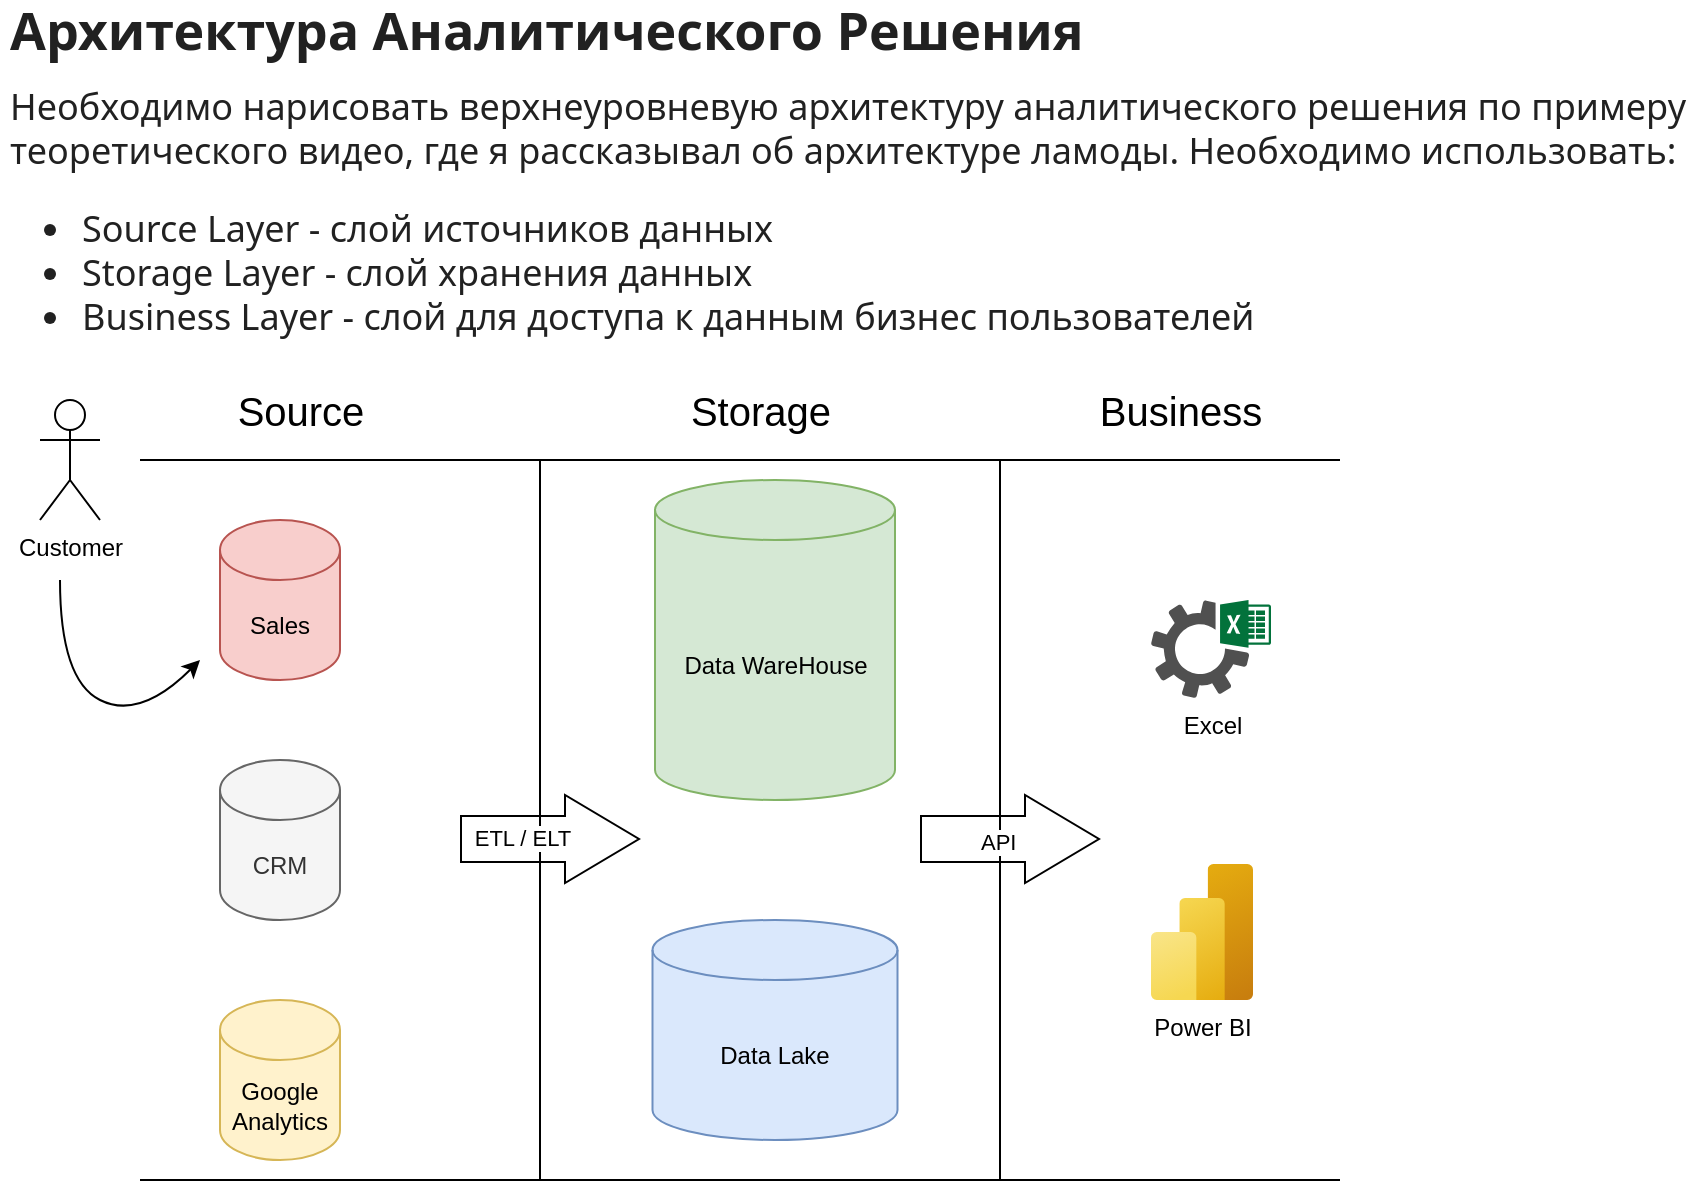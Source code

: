 <mxfile version="23.1.5" type="device">
  <diagram name="Page-1" id="7bckxp6A1BRrvFRm-x1-">
    <mxGraphModel dx="937" dy="653" grid="1" gridSize="10" guides="1" tooltips="1" connect="1" arrows="1" fold="1" page="1" pageScale="1" pageWidth="850" pageHeight="1100" math="0" shadow="0">
      <root>
        <mxCell id="0" />
        <mxCell id="1" parent="0" />
        <mxCell id="uPtcHXvR5QWXQvWITg4g-1" value="Google&lt;br&gt;Analytics" style="shape=cylinder3;whiteSpace=wrap;html=1;boundedLbl=1;backgroundOutline=1;size=15;fillColor=#fff2cc;strokeColor=#d6b656;" vertex="1" parent="1">
          <mxGeometry x="120" y="510" width="60" height="80" as="geometry" />
        </mxCell>
        <mxCell id="uPtcHXvR5QWXQvWITg4g-2" value="Sales" style="shape=cylinder3;whiteSpace=wrap;html=1;boundedLbl=1;backgroundOutline=1;size=15;fillColor=#f8cecc;strokeColor=#b85450;" vertex="1" parent="1">
          <mxGeometry x="120" y="270" width="60" height="80" as="geometry" />
        </mxCell>
        <mxCell id="uPtcHXvR5QWXQvWITg4g-3" value="CRM" style="shape=cylinder3;whiteSpace=wrap;html=1;boundedLbl=1;backgroundOutline=1;size=15;fillColor=#f5f5f5;fontColor=#333333;strokeColor=#666666;" vertex="1" parent="1">
          <mxGeometry x="120" y="390" width="60" height="80" as="geometry" />
        </mxCell>
        <mxCell id="uPtcHXvR5QWXQvWITg4g-4" value="" style="endArrow=none;html=1;rounded=0;" edge="1" parent="1">
          <mxGeometry width="50" height="50" relative="1" as="geometry">
            <mxPoint x="280" y="600" as="sourcePoint" />
            <mxPoint x="280" y="240" as="targetPoint" />
          </mxGeometry>
        </mxCell>
        <mxCell id="uPtcHXvR5QWXQvWITg4g-5" value="" style="endArrow=none;html=1;rounded=0;" edge="1" parent="1">
          <mxGeometry width="50" height="50" relative="1" as="geometry">
            <mxPoint x="510" y="600" as="sourcePoint" />
            <mxPoint x="510" y="240" as="targetPoint" />
          </mxGeometry>
        </mxCell>
        <mxCell id="uPtcHXvR5QWXQvWITg4g-6" value="&lt;h2 style=&quot;line-height: var(--jp-content-heading-line-height); margin: var(--jp-content-heading-margin-top) 0 var(--jp-content-heading-margin-bottom) 0; caret-color: rgba(0, 0, 0, 0.87); color: rgba(0, 0, 0, 0.87); font-family: system-ui, -apple-system, blinkmacsystemfont, &amp;quot;Segoe UI&amp;quot;, helvetica, arial, sans-serif, &amp;quot;Apple Color Emoji&amp;quot;, &amp;quot;Segoe UI Emoji&amp;quot;, &amp;quot;Segoe UI Symbol&amp;quot;; font-size: 26px;&quot; id=&quot;Архитектура-Аналитического-Решения&quot;&gt;&lt;font style=&quot;font-size: 26px;&quot;&gt;Архитектура Аналитического Решения&lt;a style=&quot;text-decoration-line: none; visibility: hidden; margin-left: 8px;&quot; class=&quot;jp-InternalAnchorLink&quot; href=&quot;http://localhost:8888/lab/tree/Desktop/DataAnalitycs/Getting%20Started%20with%20Analytics%20(Data)%20Engineering/data-engineering/DE-101%20Modules/Module01/DE%20-%20101%20Lab%201.1/readme.md#%D0%90%D1%80%D1%85%D0%B8%D1%82%D0%B5%D0%BA%D1%82%D1%83%D1%80%D0%B0-%D0%90%D0%BD%D0%B0%D0%BB%D0%B8%D1%82%D0%B8%D1%87%D0%B5%D1%81%D0%BA%D0%BE%D0%B3%D0%BE-%D0%A0%D0%B5%D1%88%D0%B5%D0%BD%D0%B8%D1%8F&quot; target=&quot;_self&quot;&gt;&lt;/a&gt;&lt;/font&gt;&lt;/h2&gt;&lt;h1 style=&quot;font-size: 18px;&quot;&gt;&lt;p style=&quot;margin: 0px 0px 1em; caret-color: rgba(0, 0, 0, 0.87); color: rgba(0, 0, 0, 0.87); font-family: system-ui, -apple-system, blinkmacsystemfont, &amp;quot;Segoe UI&amp;quot;, helvetica, arial, sans-serif, &amp;quot;Apple Color Emoji&amp;quot;, &amp;quot;Segoe UI Emoji&amp;quot;, &amp;quot;Segoe UI Symbol&amp;quot;;&quot;&gt;&lt;span style=&quot;font-weight: normal;&quot;&gt;Необходимо нарисовать верхнеуровневую архитектуру аналитического решения по примеру теоретического видео, где я рассказывал об архитектуре ламоды. Необходимо использовать:&lt;/span&gt;&lt;/p&gt;&lt;ul style=&quot;list-style: outside; margin-bottom: 1em; padding-left: 2em; caret-color: rgba(0, 0, 0, 0.87); color: rgba(0, 0, 0, 0.87); font-family: system-ui, -apple-system, blinkmacsystemfont, &amp;quot;Segoe UI&amp;quot;, helvetica, arial, sans-serif, &amp;quot;Apple Color Emoji&amp;quot;, &amp;quot;Segoe UI Emoji&amp;quot;, &amp;quot;Segoe UI Symbol&amp;quot;;&quot;&gt;&lt;li&gt;&lt;span style=&quot;font-weight: normal;&quot;&gt;Source Layer - слой источников данных&lt;/span&gt;&lt;/li&gt;&lt;li style=&quot;font-weight: 400;&quot;&gt;Storage Layer - слой хранения данных&amp;nbsp;&lt;/li&gt;&lt;li style=&quot;font-weight: 400;&quot;&gt;Business Layer - слой для доступа к данным бизнес пользователей&lt;/li&gt;&lt;/ul&gt;&lt;/h1&gt;" style="text;html=1;spacing=5;spacingTop=-20;whiteSpace=wrap;overflow=hidden;rounded=0;" vertex="1" parent="1">
          <mxGeometry x="10" y="20" width="850" height="170" as="geometry" />
        </mxCell>
        <mxCell id="uPtcHXvR5QWXQvWITg4g-7" value="Storage" style="text;html=1;align=center;verticalAlign=middle;rounded=0;fontSize=20;" vertex="1" parent="1">
          <mxGeometry x="360" y="200" width="60" height="30" as="geometry" />
        </mxCell>
        <mxCell id="uPtcHXvR5QWXQvWITg4g-8" value="Source" style="text;align=center;verticalAlign=middle;rounded=0;fontSize=20;html=1;" vertex="1" parent="1">
          <mxGeometry x="130" y="200" width="60" height="30" as="geometry" />
        </mxCell>
        <mxCell id="uPtcHXvR5QWXQvWITg4g-10" value="&lt;font style=&quot;font-size: 20px;&quot;&gt;Business&lt;/font&gt;" style="text;html=1;align=center;verticalAlign=middle;resizable=0;points=[];autosize=1;strokeColor=none;fillColor=none;" vertex="1" parent="1">
          <mxGeometry x="550" y="195" width="100" height="40" as="geometry" />
        </mxCell>
        <mxCell id="uPtcHXvR5QWXQvWITg4g-11" value="" style="endArrow=none;html=1;rounded=0;" edge="1" parent="1">
          <mxGeometry width="50" height="50" relative="1" as="geometry">
            <mxPoint x="80" y="240" as="sourcePoint" />
            <mxPoint x="680" y="240" as="targetPoint" />
          </mxGeometry>
        </mxCell>
        <mxCell id="uPtcHXvR5QWXQvWITg4g-13" value="" style="shape=flexArrow;endArrow=classic;html=1;rounded=0;width=23;endSize=12;" edge="1" parent="1">
          <mxGeometry width="50" height="50" relative="1" as="geometry">
            <mxPoint x="240" y="429.5" as="sourcePoint" />
            <mxPoint x="330" y="429.5" as="targetPoint" />
          </mxGeometry>
        </mxCell>
        <mxCell id="uPtcHXvR5QWXQvWITg4g-14" value="ETL / ELT" style="edgeLabel;html=1;align=center;verticalAlign=middle;resizable=0;points=[];" vertex="1" connectable="0" parent="uPtcHXvR5QWXQvWITg4g-13">
          <mxGeometry x="-0.59" relative="1" as="geometry">
            <mxPoint x="12" y="-1" as="offset" />
          </mxGeometry>
        </mxCell>
        <mxCell id="uPtcHXvR5QWXQvWITg4g-15" value="Data WareHouse" style="shape=cylinder3;whiteSpace=wrap;html=1;boundedLbl=1;backgroundOutline=1;size=15;fillColor=#d5e8d4;strokeColor=#82b366;" vertex="1" parent="1">
          <mxGeometry x="337.5" y="250" width="120" height="160" as="geometry" />
        </mxCell>
        <mxCell id="uPtcHXvR5QWXQvWITg4g-16" value="Customer" style="shape=umlActor;verticalLabelPosition=bottom;verticalAlign=top;html=1;outlineConnect=0;" vertex="1" parent="1">
          <mxGeometry x="30" y="210" width="30" height="60" as="geometry" />
        </mxCell>
        <mxCell id="uPtcHXvR5QWXQvWITg4g-20" value="" style="curved=1;endArrow=classic;html=1;rounded=0;" edge="1" parent="1">
          <mxGeometry width="50" height="50" relative="1" as="geometry">
            <mxPoint x="40" y="300" as="sourcePoint" />
            <mxPoint x="110" y="340" as="targetPoint" />
            <Array as="points">
              <mxPoint x="40" y="350" />
              <mxPoint x="80" y="370" />
            </Array>
          </mxGeometry>
        </mxCell>
        <mxCell id="uPtcHXvR5QWXQvWITg4g-21" value="Data Lake" style="shape=cylinder3;whiteSpace=wrap;html=1;boundedLbl=1;backgroundOutline=1;size=15;fillColor=#dae8fc;strokeColor=#6c8ebf;" vertex="1" parent="1">
          <mxGeometry x="336.25" y="470" width="122.5" height="110" as="geometry" />
        </mxCell>
        <mxCell id="uPtcHXvR5QWXQvWITg4g-22" style="edgeStyle=orthogonalEdgeStyle;rounded=0;orthogonalLoop=1;jettySize=auto;html=1;exitX=0.5;exitY=1;exitDx=0;exitDy=0;exitPerimeter=0;" edge="1" parent="1" source="uPtcHXvR5QWXQvWITg4g-15" target="uPtcHXvR5QWXQvWITg4g-15">
          <mxGeometry relative="1" as="geometry" />
        </mxCell>
        <mxCell id="uPtcHXvR5QWXQvWITg4g-24" value="" style="shape=flexArrow;endArrow=classic;html=1;rounded=0;width=23;endSize=12;" edge="1" parent="1">
          <mxGeometry width="50" height="50" relative="1" as="geometry">
            <mxPoint x="470" y="429.5" as="sourcePoint" />
            <mxPoint x="560" y="429.5" as="targetPoint" />
          </mxGeometry>
        </mxCell>
        <mxCell id="uPtcHXvR5QWXQvWITg4g-27" value="&amp;nbsp; &amp;nbsp; &amp;nbsp; API" style="edgeLabel;html=1;align=center;verticalAlign=middle;resizable=0;points=[];" vertex="1" connectable="0" parent="uPtcHXvR5QWXQvWITg4g-24">
          <mxGeometry x="-0.6" y="3" relative="1" as="geometry">
            <mxPoint x="12" y="4" as="offset" />
          </mxGeometry>
        </mxCell>
        <mxCell id="uPtcHXvR5QWXQvWITg4g-29" value="" style="endArrow=none;html=1;rounded=0;" edge="1" parent="1">
          <mxGeometry width="50" height="50" relative="1" as="geometry">
            <mxPoint x="80" y="600" as="sourcePoint" />
            <mxPoint x="680" y="600" as="targetPoint" />
          </mxGeometry>
        </mxCell>
        <mxCell id="uPtcHXvR5QWXQvWITg4g-30" value="Excel" style="sketch=0;pointerEvents=1;shadow=0;dashed=0;html=1;strokeColor=none;fillColor=#505050;labelPosition=center;verticalLabelPosition=bottom;verticalAlign=top;outlineConnect=0;align=center;shape=mxgraph.office.services.excel_services;" vertex="1" parent="1">
          <mxGeometry x="585.5" y="310" width="60" height="49" as="geometry" />
        </mxCell>
        <mxCell id="uPtcHXvR5QWXQvWITg4g-31" value="Power BI" style="image;aspect=fixed;html=1;points=[];align=center;fontSize=12;image=img/lib/azure2/analytics/Power_BI_Embedded.svg;" vertex="1" parent="1">
          <mxGeometry x="585.5" y="442" width="51" height="68" as="geometry" />
        </mxCell>
      </root>
    </mxGraphModel>
  </diagram>
</mxfile>
